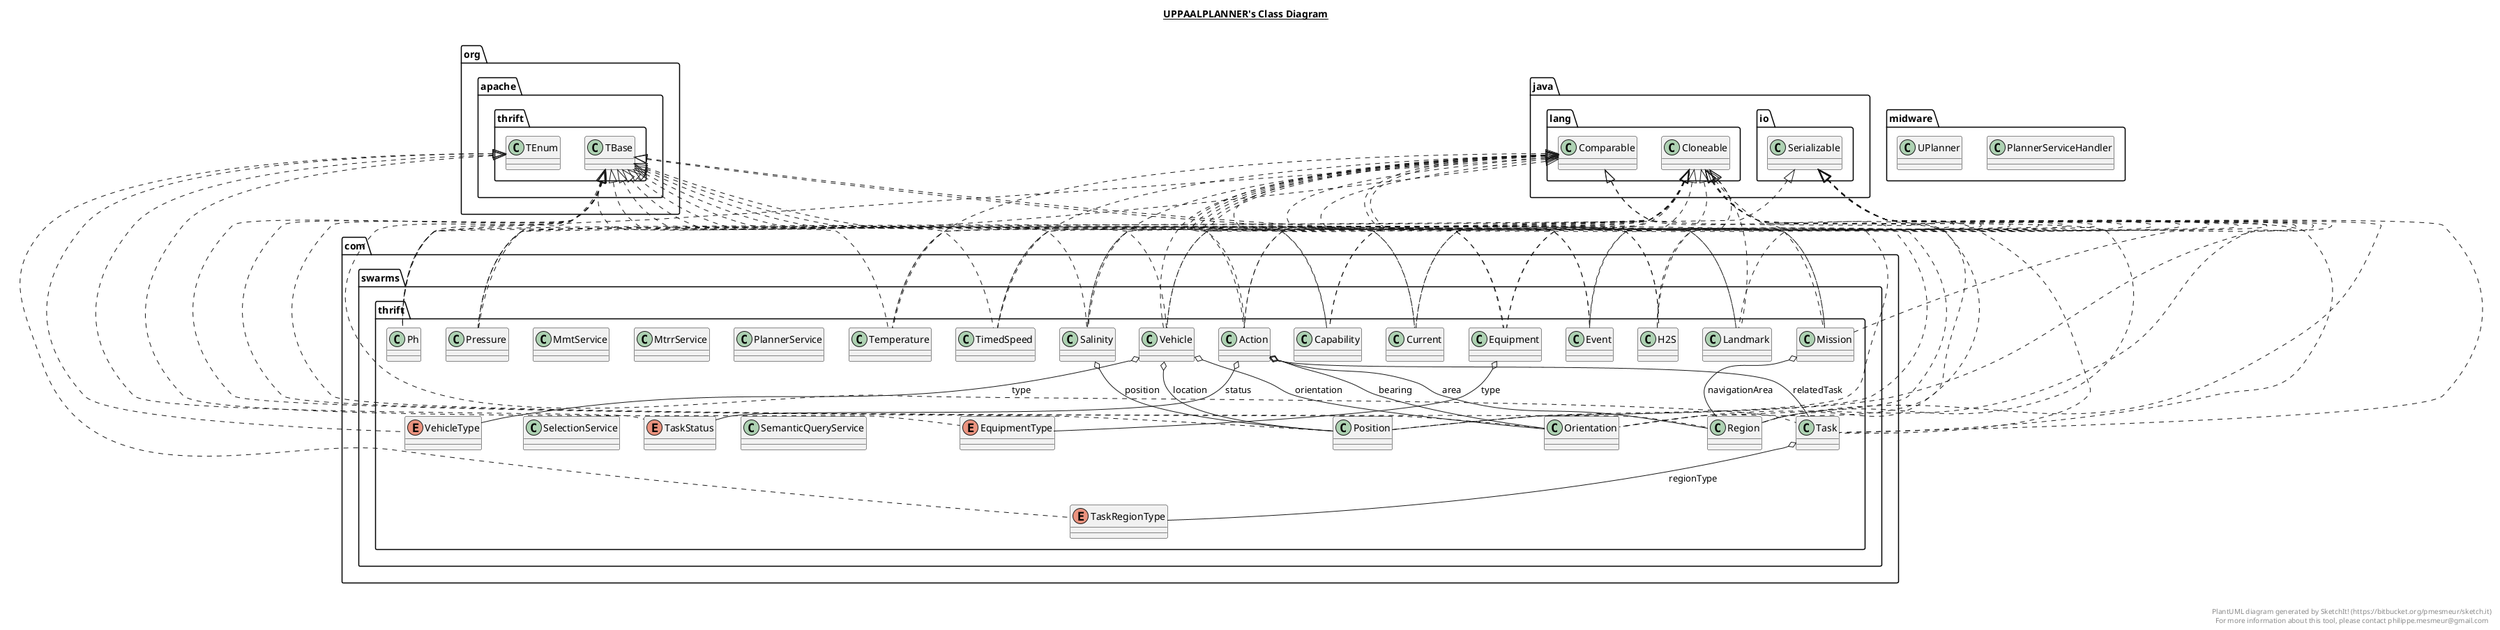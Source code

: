@startuml

title __UPPAALPLANNER's Class Diagram__\n

  namespace com.swarms.thrift {
    class com.swarms.thrift.Action {
    }
  }
  

  namespace com.swarms.thrift {
    class com.swarms.thrift.Capability {
    }
  }
  

  namespace com.swarms.thrift {
    class com.swarms.thrift.Current {
    }
  }
  

  namespace com.swarms.thrift {
    class com.swarms.thrift.Equipment {
    }
  }
  

  namespace com.swarms.thrift {
    enum EquipmentType {
    }
  }
  

  namespace com.swarms.thrift {
    class com.swarms.thrift.Event {
    }
  }
  

  namespace com.swarms.thrift {
    class com.swarms.thrift.H2S {
    }
  }
  

  namespace com.swarms.thrift {
    class com.swarms.thrift.Landmark {
    }
  }
  

  namespace com.swarms.thrift {
    class com.swarms.thrift.Mission {
    }
  }
  

  namespace com.swarms.thrift {
    class com.swarms.thrift.MmtService {
    }
  }
  

  namespace com.swarms.thrift {
    class com.swarms.thrift.MtrrService {
    }
  }
  

  namespace com.swarms.thrift {
    class com.swarms.thrift.Orientation {
    }
  }
  

  namespace com.swarms.thrift {
    class com.swarms.thrift.Ph {
    }
  }
  

  namespace com.swarms.thrift {
    class com.swarms.thrift.PlannerService {
    }
  }
  

  namespace com.swarms.thrift {
    class com.swarms.thrift.Position {
    }
  }
  

  namespace com.swarms.thrift {
    class com.swarms.thrift.Pressure {
    }
  }
  

  namespace com.swarms.thrift {
    class com.swarms.thrift.Region {
    }
  }
  

  namespace com.swarms.thrift {
    class com.swarms.thrift.Salinity {
    }
  }
  

  namespace com.swarms.thrift {
    class com.swarms.thrift.SelectionService {
    }
  }
  

  namespace com.swarms.thrift {
    class com.swarms.thrift.SemanticQueryService {
    }
  }
  

  namespace com.swarms.thrift {
    class com.swarms.thrift.Task {
    }
  }
  

  namespace com.swarms.thrift {
    enum TaskRegionType {
    }
  }
  

  namespace com.swarms.thrift {
    enum TaskStatus {
    }
  }
  

  namespace com.swarms.thrift {
    class com.swarms.thrift.Temperature {
    }
  }
  

  namespace com.swarms.thrift {
    class com.swarms.thrift.TimedSpeed {
    }
  }
  

  namespace com.swarms.thrift {
    class com.swarms.thrift.Vehicle {
    }
  }
  

  namespace com.swarms.thrift {
    enum VehicleType {
    }
  }
  

  namespace midware {
    class midware.PlannerServiceHandler {
    }
  }
  

  namespace midware {
    class midware.UPlanner {
    }
  }
  

  com.swarms.thrift.Action .up.|> java.io.Serializable
  com.swarms.thrift.Action .up.|> java.lang.Cloneable
  com.swarms.thrift.Action .up.|> java.lang.Comparable
  com.swarms.thrift.Action .up.|> org.apache.thrift.TBase
  com.swarms.thrift.Action o-- com.swarms.thrift.Region : area
  com.swarms.thrift.Action o-- com.swarms.thrift.Orientation : bearing
  com.swarms.thrift.Action o-- com.swarms.thrift.Task : relatedTask
  com.swarms.thrift.Action o-- com.swarms.thrift.TaskStatus : status
  com.swarms.thrift.Capability .up.|> java.io.Serializable
  com.swarms.thrift.Capability .up.|> java.lang.Cloneable
  com.swarms.thrift.Capability .up.|> java.lang.Comparable
  com.swarms.thrift.Capability .up.|> org.apache.thrift.TBase
  com.swarms.thrift.Current .up.|> java.io.Serializable
  com.swarms.thrift.Current .up.|> java.lang.Cloneable
  com.swarms.thrift.Current .up.|> java.lang.Comparable
  com.swarms.thrift.Current .up.|> org.apache.thrift.TBase
  com.swarms.thrift.Equipment .up.|> java.io.Serializable
  com.swarms.thrift.Equipment .up.|> java.lang.Cloneable
  com.swarms.thrift.Equipment .up.|> java.lang.Comparable
  com.swarms.thrift.Equipment .up.|> org.apache.thrift.TBase
  com.swarms.thrift.Equipment o-- com.swarms.thrift.EquipmentType : type
  com.swarms.thrift.EquipmentType .up.|> org.apache.thrift.TEnum
  com.swarms.thrift.Event .up.|> java.io.Serializable
  com.swarms.thrift.Event .up.|> java.lang.Cloneable
  com.swarms.thrift.Event .up.|> java.lang.Comparable
  com.swarms.thrift.Event .up.|> org.apache.thrift.TBase
  com.swarms.thrift.H2S .up.|> java.io.Serializable
  com.swarms.thrift.H2S .up.|> java.lang.Cloneable
  com.swarms.thrift.H2S .up.|> java.lang.Comparable
  com.swarms.thrift.H2S .up.|> org.apache.thrift.TBase
  com.swarms.thrift.Landmark .up.|> java.io.Serializable
  com.swarms.thrift.Landmark .up.|> java.lang.Cloneable
  com.swarms.thrift.Landmark .up.|> java.lang.Comparable
  com.swarms.thrift.Landmark .up.|> org.apache.thrift.TBase
  com.swarms.thrift.Mission .up.|> java.io.Serializable
  com.swarms.thrift.Mission .up.|> java.lang.Cloneable
  com.swarms.thrift.Mission .up.|> java.lang.Comparable
  com.swarms.thrift.Mission .up.|> org.apache.thrift.TBase
  com.swarms.thrift.Mission o-- com.swarms.thrift.Region : navigationArea
  com.swarms.thrift.Orientation .up.|> java.io.Serializable
  com.swarms.thrift.Orientation .up.|> java.lang.Cloneable
  com.swarms.thrift.Orientation .up.|> java.lang.Comparable
  com.swarms.thrift.Orientation .up.|> org.apache.thrift.TBase
  com.swarms.thrift.Ph .up.|> java.io.Serializable
  com.swarms.thrift.Ph .up.|> java.lang.Cloneable
  com.swarms.thrift.Ph .up.|> java.lang.Comparable
  com.swarms.thrift.Ph .up.|> org.apache.thrift.TBase
  com.swarms.thrift.Position .up.|> java.io.Serializable
  com.swarms.thrift.Position .up.|> java.lang.Cloneable
  com.swarms.thrift.Position .up.|> java.lang.Comparable
  com.swarms.thrift.Position .up.|> org.apache.thrift.TBase
  com.swarms.thrift.Pressure .up.|> java.io.Serializable
  com.swarms.thrift.Pressure .up.|> java.lang.Cloneable
  com.swarms.thrift.Pressure .up.|> java.lang.Comparable
  com.swarms.thrift.Pressure .up.|> org.apache.thrift.TBase
  com.swarms.thrift.Region .up.|> java.io.Serializable
  com.swarms.thrift.Region .up.|> java.lang.Cloneable
  com.swarms.thrift.Region .up.|> java.lang.Comparable
  com.swarms.thrift.Region .up.|> org.apache.thrift.TBase
  com.swarms.thrift.Salinity .up.|> java.io.Serializable
  com.swarms.thrift.Salinity .up.|> java.lang.Cloneable
  com.swarms.thrift.Salinity .up.|> java.lang.Comparable
  com.swarms.thrift.Salinity .up.|> org.apache.thrift.TBase
  com.swarms.thrift.Salinity o-- com.swarms.thrift.Position : position
  com.swarms.thrift.Task .up.|> java.io.Serializable
  com.swarms.thrift.Task .up.|> java.lang.Cloneable
  com.swarms.thrift.Task .up.|> java.lang.Comparable
  com.swarms.thrift.Task .up.|> org.apache.thrift.TBase
  com.swarms.thrift.Task o-- com.swarms.thrift.TaskRegionType : regionType
  com.swarms.thrift.TaskRegionType .up.|> org.apache.thrift.TEnum
  com.swarms.thrift.TaskStatus .up.|> org.apache.thrift.TEnum
  com.swarms.thrift.Temperature .up.|> java.io.Serializable
  com.swarms.thrift.Temperature .up.|> java.lang.Cloneable
  com.swarms.thrift.Temperature .up.|> java.lang.Comparable
  com.swarms.thrift.Temperature .up.|> org.apache.thrift.TBase
  com.swarms.thrift.TimedSpeed .up.|> java.io.Serializable
  com.swarms.thrift.TimedSpeed .up.|> java.lang.Cloneable
  com.swarms.thrift.TimedSpeed .up.|> java.lang.Comparable
  com.swarms.thrift.TimedSpeed .up.|> org.apache.thrift.TBase
  com.swarms.thrift.Vehicle .up.|> java.io.Serializable
  com.swarms.thrift.Vehicle .up.|> java.lang.Cloneable
  com.swarms.thrift.Vehicle .up.|> java.lang.Comparable
  com.swarms.thrift.Vehicle .up.|> org.apache.thrift.TBase
  com.swarms.thrift.Vehicle o-- com.swarms.thrift.Position : location
  com.swarms.thrift.Vehicle o-- com.swarms.thrift.Orientation : orientation
  com.swarms.thrift.Vehicle o-- com.swarms.thrift.VehicleType : type
  com.swarms.thrift.VehicleType .up.|> org.apache.thrift.TEnum
  midware.PlannerServiceHandler .up.|> com.swarms.thrift.PlannerService.Iface


right footer


PlantUML diagram generated by SketchIt! (https://bitbucket.org/pmesmeur/sketch.it)
For more information about this tool, please contact philippe.mesmeur@gmail.com
endfooter

@enduml
